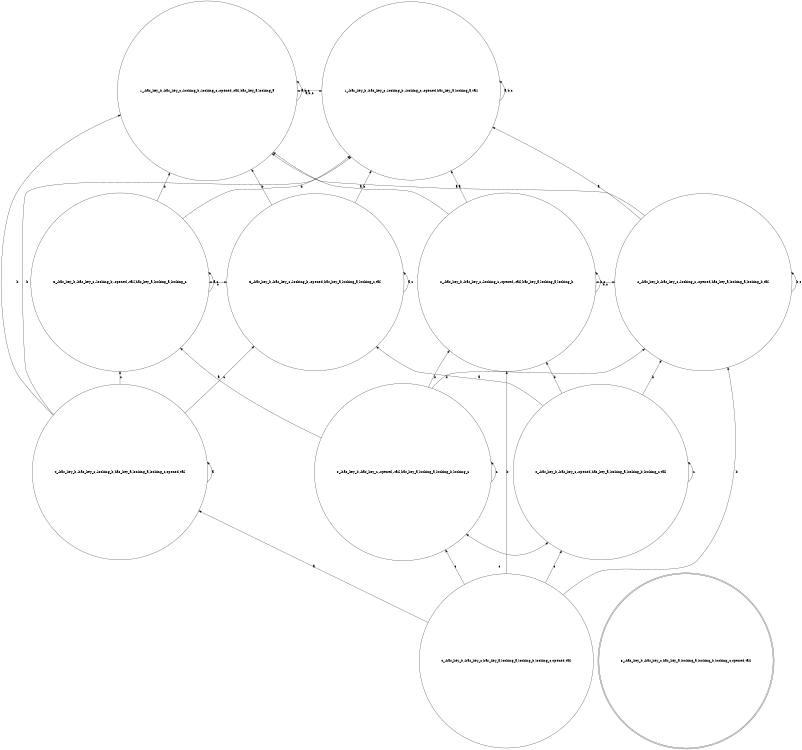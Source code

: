 digraph K_structure{
	rankdir=BT;
	size="8,5"
//WORLDS List:
	node [shape = circle] "0_-has_key_b,-has_key_c,-opened,has_key_a,looking_a,looking_b,looking_c,tail";// (,-has_key_b,-has_key_c,-opened,has_key_a,looking_a,looking_b,looking_c,tail)
	node [shape = circle] "1_-has_key_b,-has_key_c,-looking_b,-looking_c,-opened,-tail,has_key_a,looking_a";// (,-has_key_b,-has_key_c,-looking_b,-looking_c,-opened,-tail,has_key_a,looking_a)
	node [shape = circle] "2_-has_key_b,-has_key_c,-looking_c,-opened,has_key_a,looking_a,looking_b,tail";// (,-has_key_b,-has_key_c,-looking_c,-opened,has_key_a,looking_a,looking_b,tail)
	node [shape = doublecircle] "3_-has_key_b,-has_key_c,has_key_a,looking_a,looking_b,looking_c,opened,tail";// (,-has_key_b,-has_key_c,has_key_a,looking_a,looking_b,looking_c,opened,tail)
	node [shape = circle] "1_-has_key_b,-has_key_c,-looking_b,-looking_c,-opened,has_key_a,looking_a,tail";// (,-has_key_b,-has_key_c,-looking_b,-looking_c,-opened,has_key_a,looking_a,tail)
	node [shape = circle] "4_-has_key_b,-has_key_c,-looking_b,has_key_a,looking_a,looking_c,opened,tail";// (,-has_key_b,-has_key_c,-looking_b,has_key_a,looking_a,looking_c,opened,tail)
	node [shape = circle] "5_-has_key_b,-has_key_c,-looking_b,-opened,-tail,has_key_a,looking_a,looking_c";// (,-has_key_b,-has_key_c,-looking_b,-opened,-tail,has_key_a,looking_a,looking_c)
	node [shape = circle] "5_-has_key_b,-has_key_c,-looking_b,-opened,has_key_a,looking_a,looking_c,tail";// (,-has_key_b,-has_key_c,-looking_b,-opened,has_key_a,looking_a,looking_c,tail)
	node [shape = circle] "2_-has_key_b,-has_key_c,-looking_c,-opened,-tail,has_key_a,looking_a,looking_b";// (,-has_key_b,-has_key_c,-looking_c,-opened,-tail,has_key_a,looking_a,looking_b)
	node [shape = circle] "0_-has_key_b,-has_key_c,-opened,-tail,has_key_a,looking_a,looking_b,looking_c";// (,-has_key_b,-has_key_c,-opened,-tail,has_key_a,looking_a,looking_b,looking_c)


//RANKS List:
	{rank = same; "1_-has_key_b,-has_key_c,-looking_b,-looking_c,-opened,-tail,has_key_a,looking_a"; "1_-has_key_b,-has_key_c,-looking_b,-looking_c,-opened,has_key_a,looking_a,tail"; }
	{rank = same; "2_-has_key_b,-has_key_c,-looking_c,-opened,has_key_a,looking_a,looking_b,tail"; "2_-has_key_b,-has_key_c,-looking_c,-opened,-tail,has_key_a,looking_a,looking_b"; }
	{rank = same; "5_-has_key_b,-has_key_c,-looking_b,-opened,-tail,has_key_a,looking_a,looking_c"; "5_-has_key_b,-has_key_c,-looking_b,-opened,has_key_a,looking_a,looking_c,tail"; }
	{rank = same; "4_-has_key_b,-has_key_c,-looking_b,has_key_a,looking_a,looking_c,opened,tail"; }
	{rank = same; "0_-has_key_b,-has_key_c,has_key_a,looking_a,looking_b,looking_c,opened,tail"; }
	{rank = same; "0_-has_key_b,-has_key_c,-opened,has_key_a,looking_a,looking_b,looking_c,tail"; "0_-has_key_b,-has_key_c,-opened,-tail,has_key_a,looking_a,looking_b,looking_c"; }


//EDGES List:
	"0_-has_key_b,-has_key_c,-opened,-tail,has_key_a,looking_a,looking_b,looking_c" -> "0_-has_key_b,-has_key_c,-opened,-tail,has_key_a,looking_a,looking_b,looking_c" [ label = "c" ];
	"0_-has_key_b,-has_key_c,-opened,-tail,has_key_a,looking_a,looking_b,looking_c" -> "2_-has_key_b,-has_key_c,-looking_c,-opened,-tail,has_key_a,looking_a,looking_b" [ label = "b" ];
	"0_-has_key_b,-has_key_c,-opened,-tail,has_key_a,looking_a,looking_b,looking_c" -> "2_-has_key_b,-has_key_c,-looking_c,-opened,has_key_a,looking_a,looking_b,tail" [ label = "b" ];
	"0_-has_key_b,-has_key_c,-opened,-tail,has_key_a,looking_a,looking_b,looking_c" -> "5_-has_key_b,-has_key_c,-looking_b,-opened,-tail,has_key_a,looking_a,looking_c" [ label = "a" ];
	"0_-has_key_b,-has_key_c,-opened,has_key_a,looking_a,looking_b,looking_c,tail" -> "0_-has_key_b,-has_key_c,-opened,has_key_a,looking_a,looking_b,looking_c,tail" [ label = "c" ];
	"0_-has_key_b,-has_key_c,-opened,has_key_a,looking_a,looking_b,looking_c,tail" -> "2_-has_key_b,-has_key_c,-looking_c,-opened,-tail,has_key_a,looking_a,looking_b" [ label = "b" ];
	"0_-has_key_b,-has_key_c,-opened,has_key_a,looking_a,looking_b,looking_c,tail" -> "2_-has_key_b,-has_key_c,-looking_c,-opened,has_key_a,looking_a,looking_b,tail" [ label = "b" ];
	"0_-has_key_b,-has_key_c,-opened,has_key_a,looking_a,looking_b,looking_c,tail" -> "5_-has_key_b,-has_key_c,-looking_b,-opened,has_key_a,looking_a,looking_c,tail" [ label = "a" ];
	"0_-has_key_b,-has_key_c,has_key_a,looking_a,looking_b,looking_c,opened,tail" -> "0_-has_key_b,-has_key_c,-opened,-tail,has_key_a,looking_a,looking_b,looking_c" [ label = "c" ];
	"0_-has_key_b,-has_key_c,has_key_a,looking_a,looking_b,looking_c,opened,tail" -> "0_-has_key_b,-has_key_c,-opened,has_key_a,looking_a,looking_b,looking_c,tail" [ label = "c" ];
	"0_-has_key_b,-has_key_c,has_key_a,looking_a,looking_b,looking_c,opened,tail" -> "2_-has_key_b,-has_key_c,-looking_c,-opened,-tail,has_key_a,looking_a,looking_b" [ label = "b" ];
	"0_-has_key_b,-has_key_c,has_key_a,looking_a,looking_b,looking_c,opened,tail" -> "2_-has_key_b,-has_key_c,-looking_c,-opened,has_key_a,looking_a,looking_b,tail" [ label = "b" ];
	"0_-has_key_b,-has_key_c,has_key_a,looking_a,looking_b,looking_c,opened,tail" -> "4_-has_key_b,-has_key_c,-looking_b,has_key_a,looking_a,looking_c,opened,tail" [ label = "a" ];
	"1_-has_key_b,-has_key_c,-looking_b,-looking_c,-opened,-tail,has_key_a,looking_a" -> "1_-has_key_b,-has_key_c,-looking_b,-looking_c,-opened,-tail,has_key_a,looking_a" [ label = "a,b,c" ];
	"1_-has_key_b,-has_key_c,-looking_b,-looking_c,-opened,has_key_a,looking_a,tail" -> "1_-has_key_b,-has_key_c,-looking_b,-looking_c,-opened,has_key_a,looking_a,tail" [ label = "a,b,c" ];
	"2_-has_key_b,-has_key_c,-looking_c,-opened,-tail,has_key_a,looking_a,looking_b" -> "1_-has_key_b,-has_key_c,-looking_b,-looking_c,-opened,-tail,has_key_a,looking_a" [ label = "a" ];
	"2_-has_key_b,-has_key_c,-looking_c,-opened,-tail,has_key_a,looking_a,looking_b" -> "1_-has_key_b,-has_key_c,-looking_b,-looking_c,-opened,has_key_a,looking_a,tail" [ label = "a" ];
	"2_-has_key_b,-has_key_c,-looking_c,-opened,-tail,has_key_a,looking_a,looking_b" -> "2_-has_key_b,-has_key_c,-looking_c,-opened,-tail,has_key_a,looking_a,looking_b" [ label = "b,c" ];
	"2_-has_key_b,-has_key_c,-looking_c,-opened,has_key_a,looking_a,looking_b,tail" -> "1_-has_key_b,-has_key_c,-looking_b,-looking_c,-opened,-tail,has_key_a,looking_a" [ label = "a" ];
	"2_-has_key_b,-has_key_c,-looking_c,-opened,has_key_a,looking_a,looking_b,tail" -> "1_-has_key_b,-has_key_c,-looking_b,-looking_c,-opened,has_key_a,looking_a,tail" [ label = "a" ];
	"2_-has_key_b,-has_key_c,-looking_c,-opened,has_key_a,looking_a,looking_b,tail" -> "2_-has_key_b,-has_key_c,-looking_c,-opened,has_key_a,looking_a,looking_b,tail" [ label = "b,c" ];
	"4_-has_key_b,-has_key_c,-looking_b,has_key_a,looking_a,looking_c,opened,tail" -> "1_-has_key_b,-has_key_c,-looking_b,-looking_c,-opened,-tail,has_key_a,looking_a" [ label = "b" ];
	"4_-has_key_b,-has_key_c,-looking_b,has_key_a,looking_a,looking_c,opened,tail" -> "1_-has_key_b,-has_key_c,-looking_b,-looking_c,-opened,has_key_a,looking_a,tail" [ label = "b" ];
	"4_-has_key_b,-has_key_c,-looking_b,has_key_a,looking_a,looking_c,opened,tail" -> "4_-has_key_b,-has_key_c,-looking_b,has_key_a,looking_a,looking_c,opened,tail" [ label = "a" ];
	"4_-has_key_b,-has_key_c,-looking_b,has_key_a,looking_a,looking_c,opened,tail" -> "5_-has_key_b,-has_key_c,-looking_b,-opened,-tail,has_key_a,looking_a,looking_c" [ label = "c" ];
	"4_-has_key_b,-has_key_c,-looking_b,has_key_a,looking_a,looking_c,opened,tail" -> "5_-has_key_b,-has_key_c,-looking_b,-opened,has_key_a,looking_a,looking_c,tail" [ label = "c" ];
	"5_-has_key_b,-has_key_c,-looking_b,-opened,-tail,has_key_a,looking_a,looking_c" -> "1_-has_key_b,-has_key_c,-looking_b,-looking_c,-opened,-tail,has_key_a,looking_a" [ label = "b" ];
	"5_-has_key_b,-has_key_c,-looking_b,-opened,-tail,has_key_a,looking_a,looking_c" -> "1_-has_key_b,-has_key_c,-looking_b,-looking_c,-opened,has_key_a,looking_a,tail" [ label = "b" ];
	"5_-has_key_b,-has_key_c,-looking_b,-opened,-tail,has_key_a,looking_a,looking_c" -> "5_-has_key_b,-has_key_c,-looking_b,-opened,-tail,has_key_a,looking_a,looking_c" [ label = "a,c" ];
	"5_-has_key_b,-has_key_c,-looking_b,-opened,has_key_a,looking_a,looking_c,tail" -> "1_-has_key_b,-has_key_c,-looking_b,-looking_c,-opened,-tail,has_key_a,looking_a" [ label = "b" ];
	"5_-has_key_b,-has_key_c,-looking_b,-opened,has_key_a,looking_a,looking_c,tail" -> "1_-has_key_b,-has_key_c,-looking_b,-looking_c,-opened,has_key_a,looking_a,tail" [ label = "b" ];
	"5_-has_key_b,-has_key_c,-looking_b,-opened,has_key_a,looking_a,looking_c,tail" -> "5_-has_key_b,-has_key_c,-looking_b,-opened,has_key_a,looking_a,looking_c,tail" [ label = "a,c" ];
	"0_-has_key_b,-has_key_c,-opened,-tail,has_key_a,looking_a,looking_b,looking_c" -> "0_-has_key_b,-has_key_c,-opened,has_key_a,looking_a,looking_b,looking_c,tail" [ dir=both label = "c" ];
	"1_-has_key_b,-has_key_c,-looking_b,-looking_c,-opened,-tail,has_key_a,looking_a" -> "1_-has_key_b,-has_key_c,-looking_b,-looking_c,-opened,has_key_a,looking_a,tail" [ dir=both label = "a,b,c" ];
	"2_-has_key_b,-has_key_c,-looking_c,-opened,-tail,has_key_a,looking_a,looking_b" -> "2_-has_key_b,-has_key_c,-looking_c,-opened,has_key_a,looking_a,looking_b,tail" [ dir=both label = "b,c" ];
	"5_-has_key_b,-has_key_c,-looking_b,-opened,-tail,has_key_a,looking_a,looking_c" -> "5_-has_key_b,-has_key_c,-looking_b,-opened,has_key_a,looking_a,looking_c,tail" [ dir=both label = "c" ];
}
